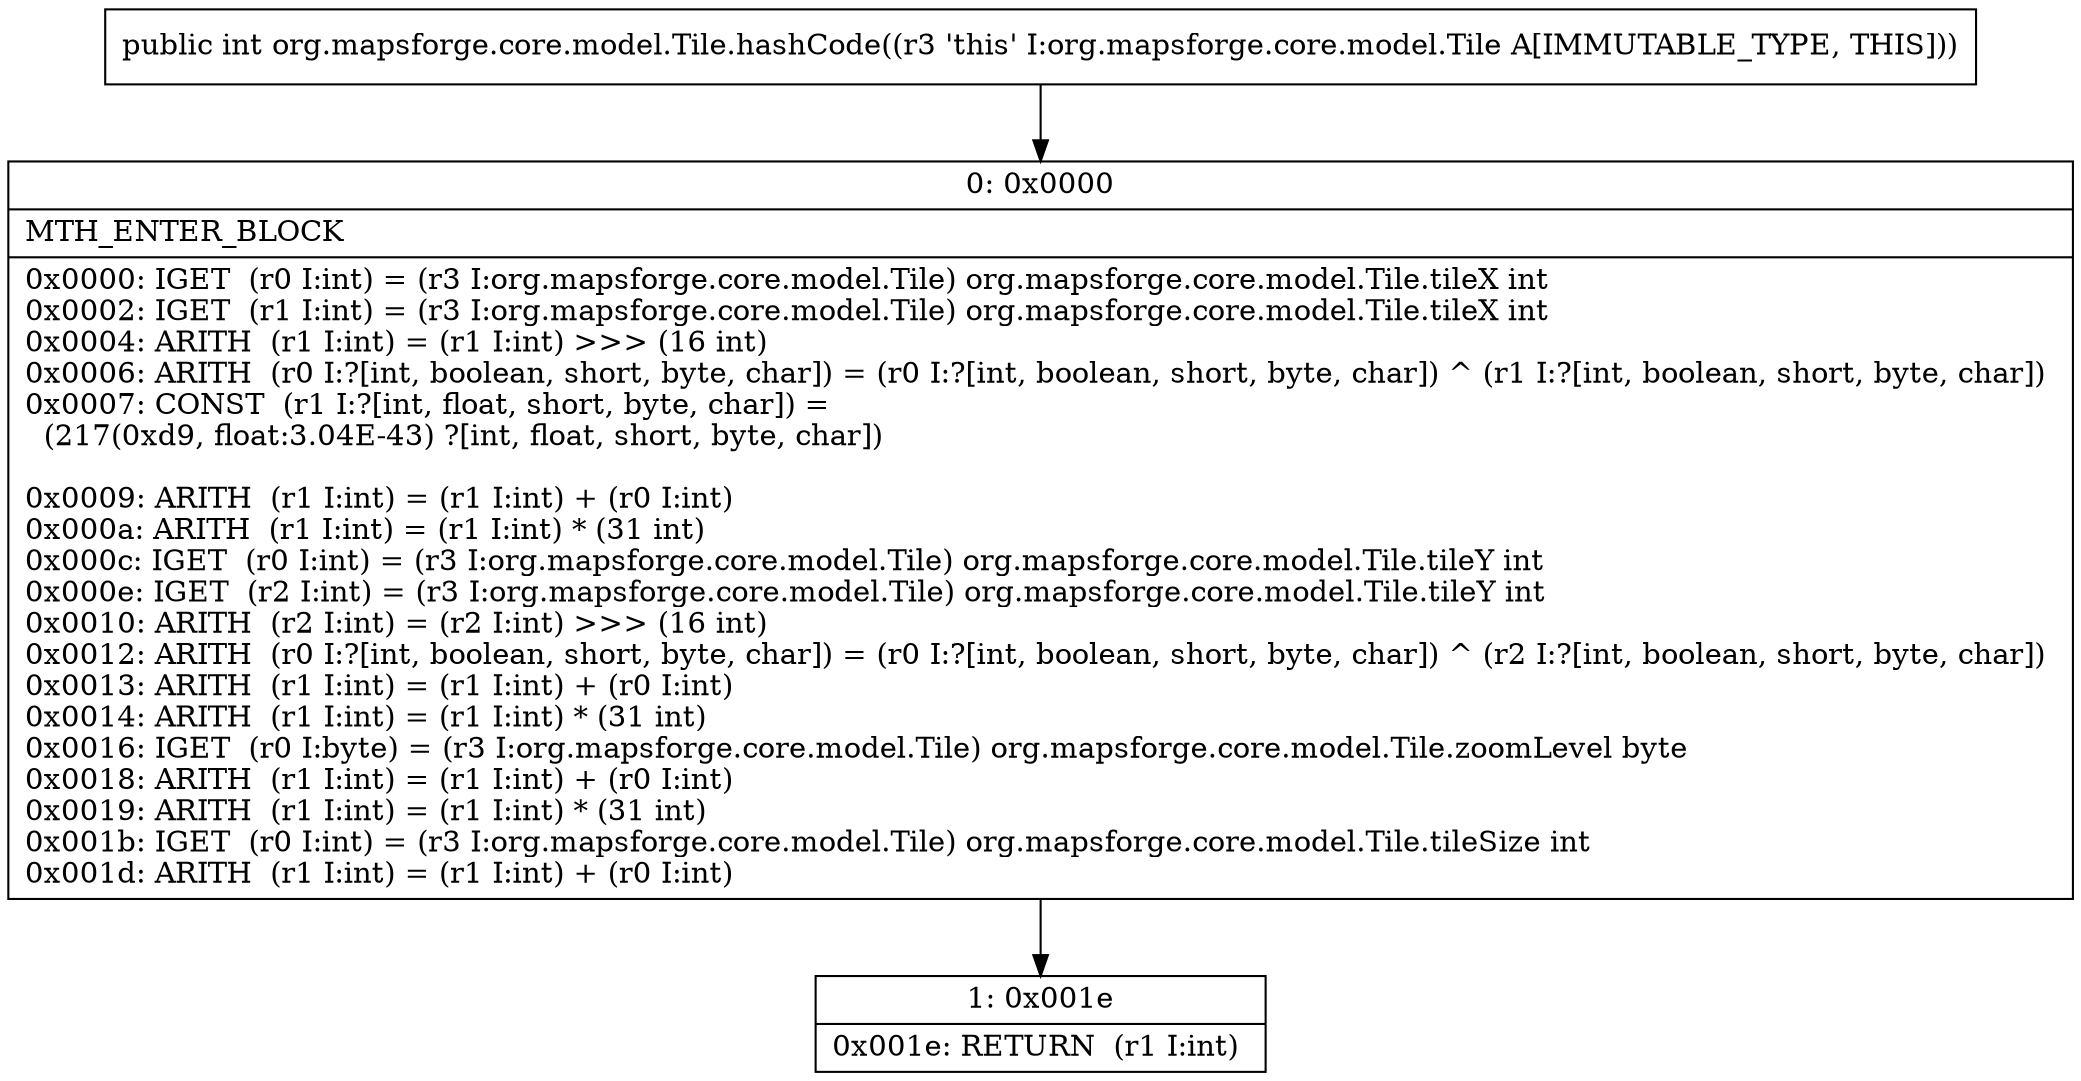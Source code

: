 digraph "CFG fororg.mapsforge.core.model.Tile.hashCode()I" {
Node_0 [shape=record,label="{0\:\ 0x0000|MTH_ENTER_BLOCK\l|0x0000: IGET  (r0 I:int) = (r3 I:org.mapsforge.core.model.Tile) org.mapsforge.core.model.Tile.tileX int \l0x0002: IGET  (r1 I:int) = (r3 I:org.mapsforge.core.model.Tile) org.mapsforge.core.model.Tile.tileX int \l0x0004: ARITH  (r1 I:int) = (r1 I:int) \>\>\> (16 int) \l0x0006: ARITH  (r0 I:?[int, boolean, short, byte, char]) = (r0 I:?[int, boolean, short, byte, char]) ^ (r1 I:?[int, boolean, short, byte, char]) \l0x0007: CONST  (r1 I:?[int, float, short, byte, char]) = \l  (217(0xd9, float:3.04E\-43) ?[int, float, short, byte, char])\l \l0x0009: ARITH  (r1 I:int) = (r1 I:int) + (r0 I:int) \l0x000a: ARITH  (r1 I:int) = (r1 I:int) * (31 int) \l0x000c: IGET  (r0 I:int) = (r3 I:org.mapsforge.core.model.Tile) org.mapsforge.core.model.Tile.tileY int \l0x000e: IGET  (r2 I:int) = (r3 I:org.mapsforge.core.model.Tile) org.mapsforge.core.model.Tile.tileY int \l0x0010: ARITH  (r2 I:int) = (r2 I:int) \>\>\> (16 int) \l0x0012: ARITH  (r0 I:?[int, boolean, short, byte, char]) = (r0 I:?[int, boolean, short, byte, char]) ^ (r2 I:?[int, boolean, short, byte, char]) \l0x0013: ARITH  (r1 I:int) = (r1 I:int) + (r0 I:int) \l0x0014: ARITH  (r1 I:int) = (r1 I:int) * (31 int) \l0x0016: IGET  (r0 I:byte) = (r3 I:org.mapsforge.core.model.Tile) org.mapsforge.core.model.Tile.zoomLevel byte \l0x0018: ARITH  (r1 I:int) = (r1 I:int) + (r0 I:int) \l0x0019: ARITH  (r1 I:int) = (r1 I:int) * (31 int) \l0x001b: IGET  (r0 I:int) = (r3 I:org.mapsforge.core.model.Tile) org.mapsforge.core.model.Tile.tileSize int \l0x001d: ARITH  (r1 I:int) = (r1 I:int) + (r0 I:int) \l}"];
Node_1 [shape=record,label="{1\:\ 0x001e|0x001e: RETURN  (r1 I:int) \l}"];
MethodNode[shape=record,label="{public int org.mapsforge.core.model.Tile.hashCode((r3 'this' I:org.mapsforge.core.model.Tile A[IMMUTABLE_TYPE, THIS])) }"];
MethodNode -> Node_0;
Node_0 -> Node_1;
}


